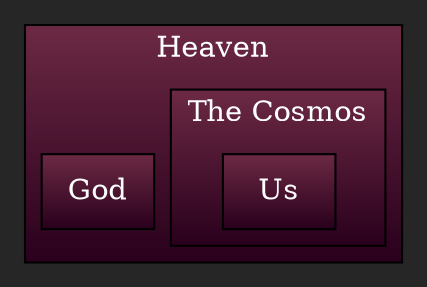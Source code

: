 digraph D {
rankdir = TB
style = filled
fontcolor = white
color = white
bgcolor = "#262626"
gradientangle = 0
dpi = 300
subgraph "cluster_112"{
penwidth=1;
 rankdir=TB;
 shape=box;
 color=black;
 fontcolor=white;
 fillcolor="#6C2944:#29001C";
 style=filled;
 gradientangle=270.05;
 label="Heaven";
 "cluster_113" [penwidth=1, rankdir=TB, shape=box, color=black, fontcolor=white, fillcolor="#6C2944:#29001C", style=filled, gradientangle=270.05, label="God"]
subgraph "cluster_114"{
penwidth=1;
 rankdir=TB;
 shape=box;
 color=black;
 fontcolor=white;
 fillcolor="#6C2944:#29001C";
 style=filled;
 gradientangle=270.05;
 label="The Cosmos";
 "cluster_115" [penwidth=1, rankdir=TB, shape=box, color=black, fontcolor=white, fillcolor="#6C2944:#29001C", style=filled, gradientangle=270.05, label="Us"]
}
}
}